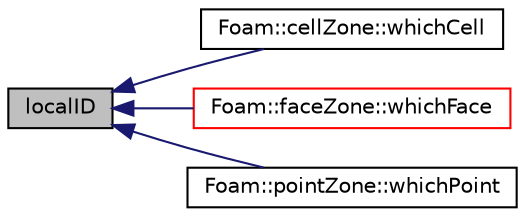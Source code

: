 digraph "localID"
{
  bgcolor="transparent";
  edge [fontname="Helvetica",fontsize="10",labelfontname="Helvetica",labelfontsize="10"];
  node [fontname="Helvetica",fontsize="10",shape=record];
  rankdir="LR";
  Node1 [label="localID",height=0.2,width=0.4,color="black", fillcolor="grey75", style="filled", fontcolor="black"];
  Node1 -> Node2 [dir="back",color="midnightblue",fontsize="10",style="solid",fontname="Helvetica"];
  Node2 [label="Foam::cellZone::whichCell",height=0.2,width=0.4,color="black",URL="$a00242.html#ad86164242c0f29c6eb0c461a605ea16c",tooltip="Helper function to re-direct to zone::localID(...) "];
  Node1 -> Node3 [dir="back",color="midnightblue",fontsize="10",style="solid",fontname="Helvetica"];
  Node3 [label="Foam::faceZone::whichFace",height=0.2,width=0.4,color="red",URL="$a00735.html#a44dd2110316f20b114950fef748cb7c2",tooltip="Helper function to re-direct to zone::localID(...) "];
  Node1 -> Node4 [dir="back",color="midnightblue",fontsize="10",style="solid",fontname="Helvetica"];
  Node4 [label="Foam::pointZone::whichPoint",height=0.2,width=0.4,color="black",URL="$a01893.html#a5ccbe497955213603f1daec5080ee583",tooltip="Helper function to re-direct to zone::localID(...) "];
}
